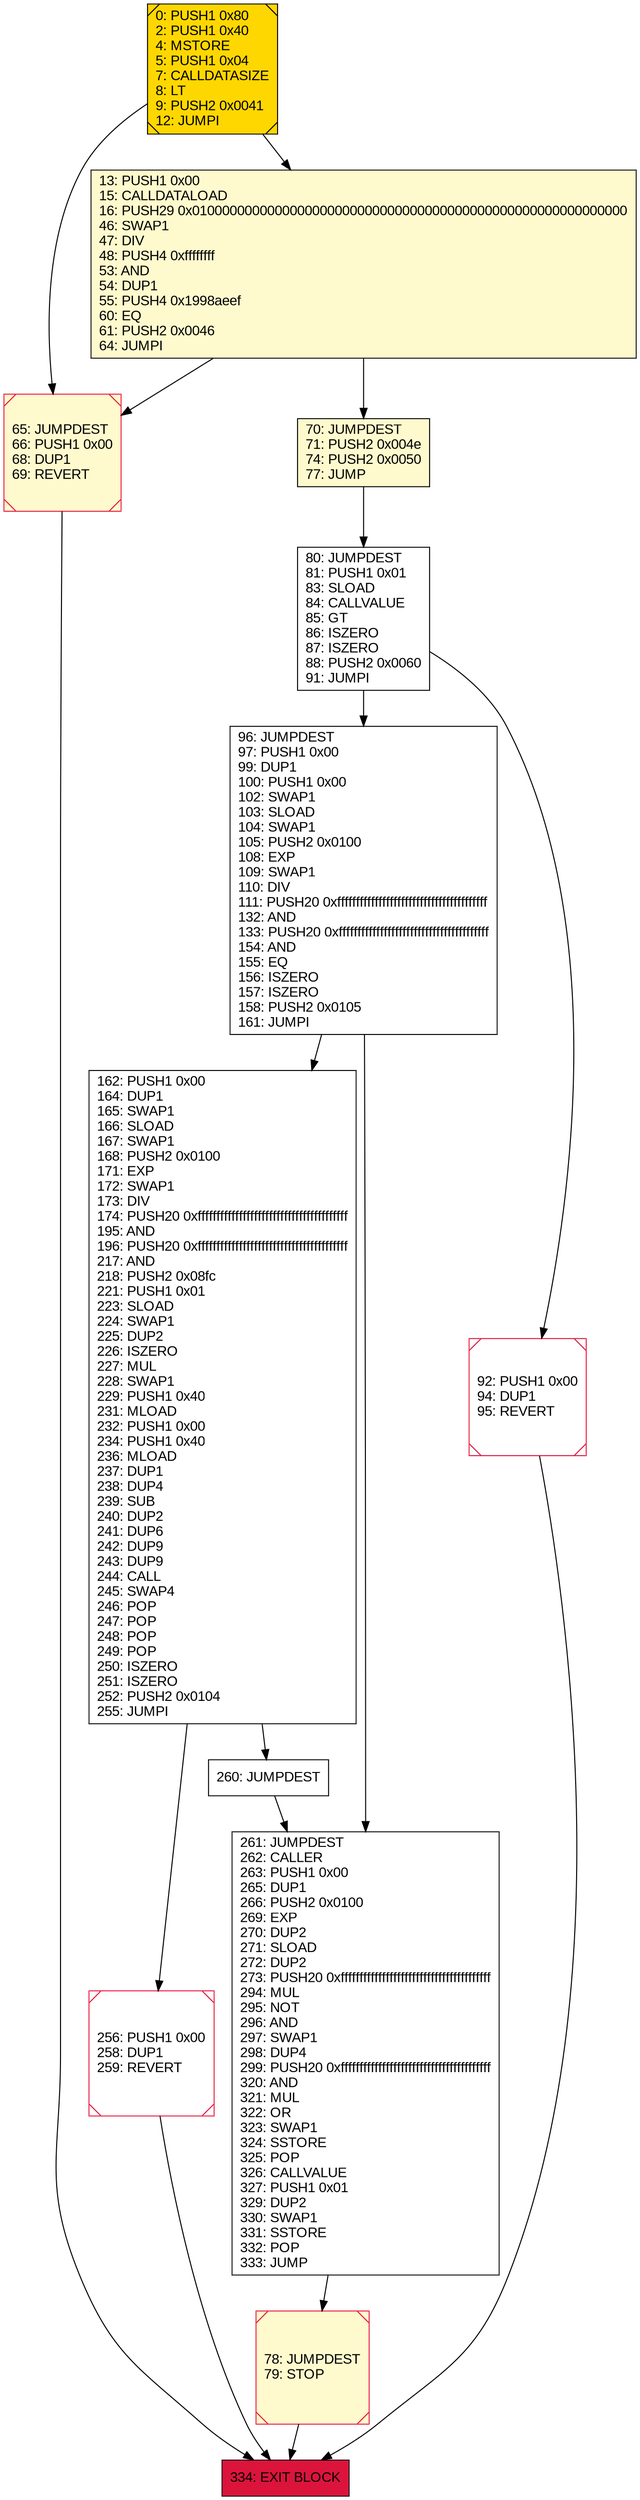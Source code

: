 digraph G {
bgcolor=transparent rankdir=UD;
node [shape=box style=filled color=black fillcolor=white fontname=arial fontcolor=black];
162 [label="162: PUSH1 0x00\l164: DUP1\l165: SWAP1\l166: SLOAD\l167: SWAP1\l168: PUSH2 0x0100\l171: EXP\l172: SWAP1\l173: DIV\l174: PUSH20 0xffffffffffffffffffffffffffffffffffffffff\l195: AND\l196: PUSH20 0xffffffffffffffffffffffffffffffffffffffff\l217: AND\l218: PUSH2 0x08fc\l221: PUSH1 0x01\l223: SLOAD\l224: SWAP1\l225: DUP2\l226: ISZERO\l227: MUL\l228: SWAP1\l229: PUSH1 0x40\l231: MLOAD\l232: PUSH1 0x00\l234: PUSH1 0x40\l236: MLOAD\l237: DUP1\l238: DUP4\l239: SUB\l240: DUP2\l241: DUP6\l242: DUP9\l243: DUP9\l244: CALL\l245: SWAP4\l246: POP\l247: POP\l248: POP\l249: POP\l250: ISZERO\l251: ISZERO\l252: PUSH2 0x0104\l255: JUMPI\l" ];
256 [label="256: PUSH1 0x00\l258: DUP1\l259: REVERT\l" shape=Msquare color=crimson ];
65 [label="65: JUMPDEST\l66: PUSH1 0x00\l68: DUP1\l69: REVERT\l" fillcolor=lemonchiffon shape=Msquare color=crimson ];
0 [label="0: PUSH1 0x80\l2: PUSH1 0x40\l4: MSTORE\l5: PUSH1 0x04\l7: CALLDATASIZE\l8: LT\l9: PUSH2 0x0041\l12: JUMPI\l" fillcolor=lemonchiffon shape=Msquare fillcolor=gold ];
260 [label="260: JUMPDEST\l" ];
96 [label="96: JUMPDEST\l97: PUSH1 0x00\l99: DUP1\l100: PUSH1 0x00\l102: SWAP1\l103: SLOAD\l104: SWAP1\l105: PUSH2 0x0100\l108: EXP\l109: SWAP1\l110: DIV\l111: PUSH20 0xffffffffffffffffffffffffffffffffffffffff\l132: AND\l133: PUSH20 0xffffffffffffffffffffffffffffffffffffffff\l154: AND\l155: EQ\l156: ISZERO\l157: ISZERO\l158: PUSH2 0x0105\l161: JUMPI\l" ];
334 [label="334: EXIT BLOCK\l" fillcolor=crimson ];
13 [label="13: PUSH1 0x00\l15: CALLDATALOAD\l16: PUSH29 0x0100000000000000000000000000000000000000000000000000000000\l46: SWAP1\l47: DIV\l48: PUSH4 0xffffffff\l53: AND\l54: DUP1\l55: PUSH4 0x1998aeef\l60: EQ\l61: PUSH2 0x0046\l64: JUMPI\l" fillcolor=lemonchiffon ];
70 [label="70: JUMPDEST\l71: PUSH2 0x004e\l74: PUSH2 0x0050\l77: JUMP\l" fillcolor=lemonchiffon ];
80 [label="80: JUMPDEST\l81: PUSH1 0x01\l83: SLOAD\l84: CALLVALUE\l85: GT\l86: ISZERO\l87: ISZERO\l88: PUSH2 0x0060\l91: JUMPI\l" ];
261 [label="261: JUMPDEST\l262: CALLER\l263: PUSH1 0x00\l265: DUP1\l266: PUSH2 0x0100\l269: EXP\l270: DUP2\l271: SLOAD\l272: DUP2\l273: PUSH20 0xffffffffffffffffffffffffffffffffffffffff\l294: MUL\l295: NOT\l296: AND\l297: SWAP1\l298: DUP4\l299: PUSH20 0xffffffffffffffffffffffffffffffffffffffff\l320: AND\l321: MUL\l322: OR\l323: SWAP1\l324: SSTORE\l325: POP\l326: CALLVALUE\l327: PUSH1 0x01\l329: DUP2\l330: SWAP1\l331: SSTORE\l332: POP\l333: JUMP\l" ];
78 [label="78: JUMPDEST\l79: STOP\l" fillcolor=lemonchiffon shape=Msquare color=crimson ];
92 [label="92: PUSH1 0x00\l94: DUP1\l95: REVERT\l" shape=Msquare color=crimson ];
162 -> 256;
261 -> 78;
13 -> 70;
80 -> 92;
162 -> 260;
65 -> 334;
96 -> 162;
0 -> 65;
70 -> 80;
256 -> 334;
260 -> 261;
80 -> 96;
96 -> 261;
92 -> 334;
78 -> 334;
13 -> 65;
0 -> 13;
}